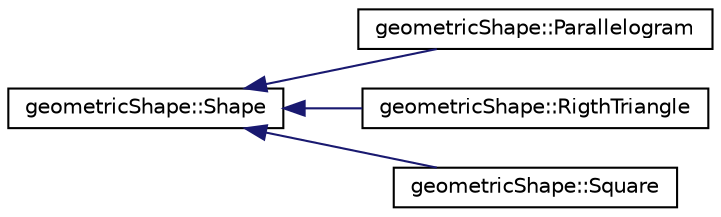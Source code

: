 digraph "Graphe hiérarchique des classes"
{
  edge [fontname="Helvetica",fontsize="10",labelfontname="Helvetica",labelfontsize="10"];
  node [fontname="Helvetica",fontsize="10",shape=record];
  rankdir="LR";
  Node0 [label="geometricShape::Shape",height=0.2,width=0.4,color="black", fillcolor="white", style="filled",URL="$classgeometric_shape_1_1_shape.html",tooltip="Shape. La class Shape est la class mère des figures du tangram elle permet aprés héritage de construi..."];
  Node0 -> Node1 [dir="back",color="midnightblue",fontsize="10",style="solid",fontname="Helvetica"];
  Node1 [label="geometricShape::Parallelogram",height=0.2,width=0.4,color="black", fillcolor="white", style="filled",URL="$classgeometric_shape_1_1_parallelogram.html",tooltip="classe representant le parallelogram "];
  Node0 -> Node2 [dir="back",color="midnightblue",fontsize="10",style="solid",fontname="Helvetica"];
  Node2 [label="geometricShape::RigthTriangle",height=0.2,width=0.4,color="black", fillcolor="white", style="filled",URL="$classgeometric_shape_1_1_rigth_triangle.html",tooltip="classe representant le trianble "];
  Node0 -> Node3 [dir="back",color="midnightblue",fontsize="10",style="solid",fontname="Helvetica"];
  Node3 [label="geometricShape::Square",height=0.2,width=0.4,color="black", fillcolor="white", style="filled",URL="$classgeometric_shape_1_1_square.html",tooltip="classe representant le carré* Square hérite de geometricShape::Shape et calcul un carré en fonction d..."];
}
